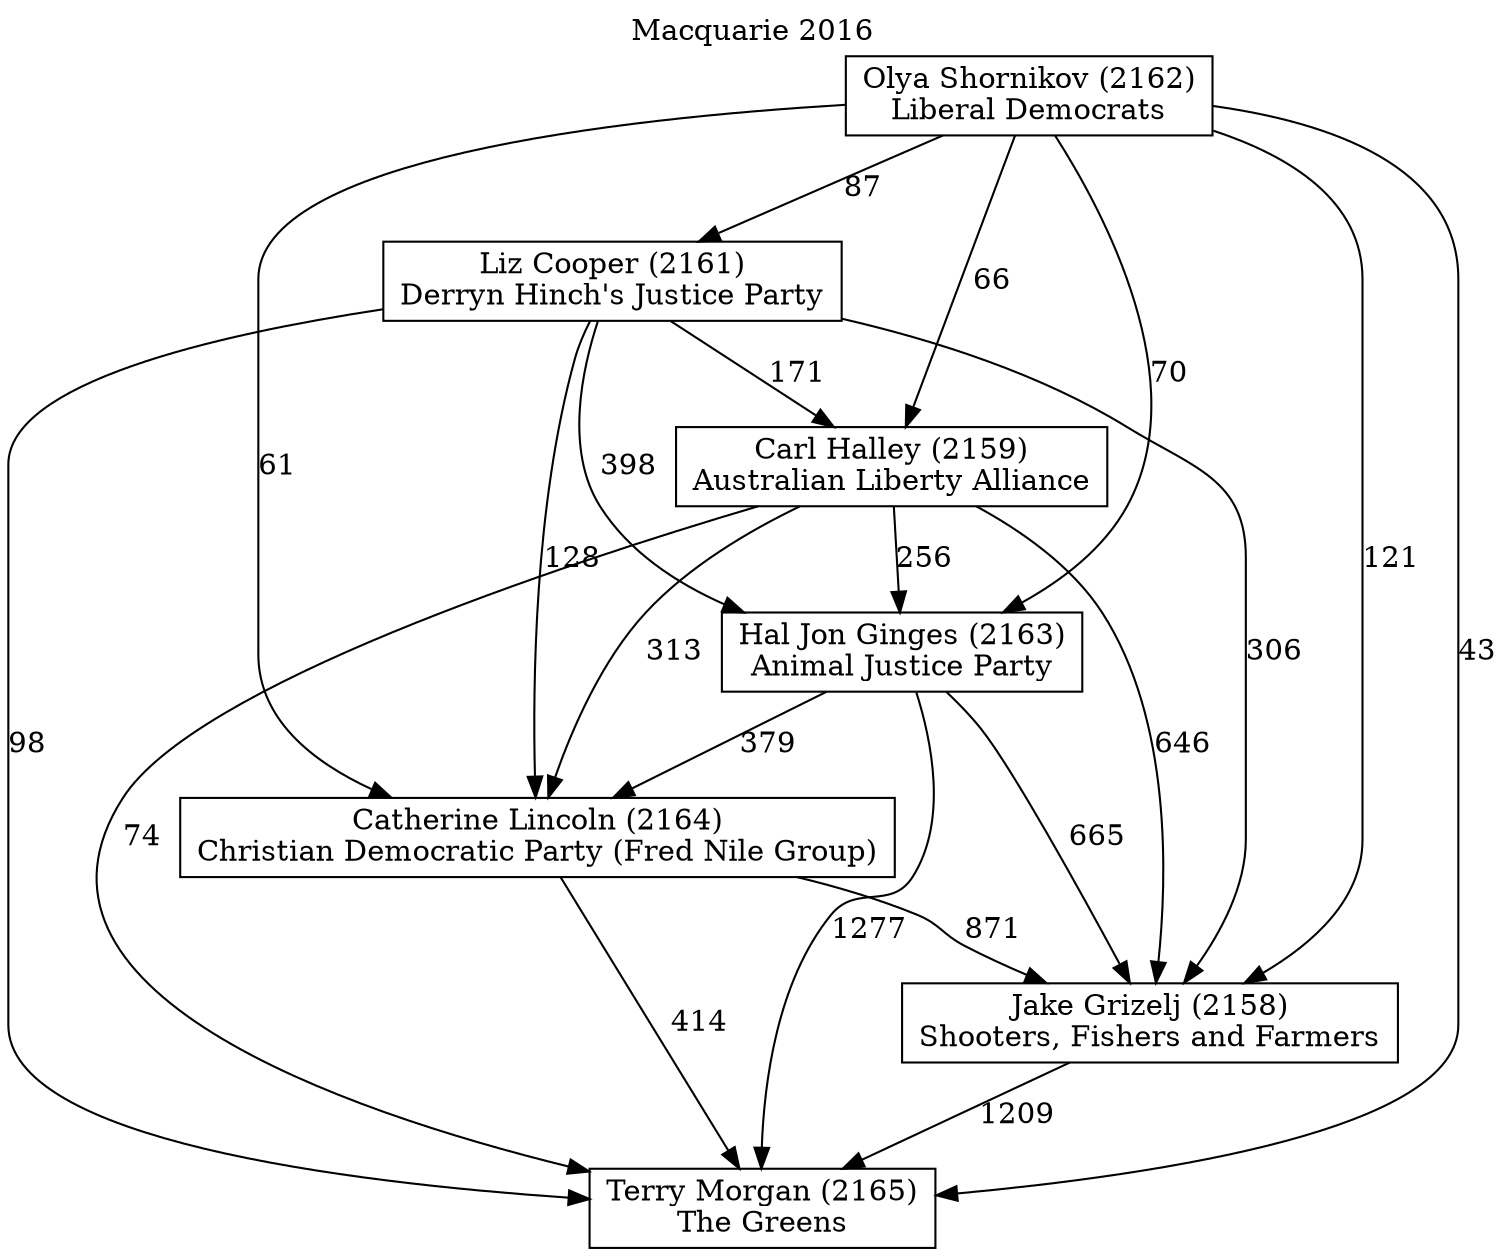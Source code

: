 // House preference flow
digraph "Terry Morgan (2165)_Macquarie_2016" {
	graph [label="Macquarie 2016" labelloc=t mclimit=10]
	node [shape=box]
	"Carl Halley (2159)" [label="Carl Halley (2159)
Australian Liberty Alliance"]
	"Terry Morgan (2165)" [label="Terry Morgan (2165)
The Greens"]
	"Liz Cooper (2161)" [label="Liz Cooper (2161)
Derryn Hinch's Justice Party"]
	"Hal Jon Ginges (2163)" [label="Hal Jon Ginges (2163)
Animal Justice Party"]
	"Olya Shornikov (2162)" [label="Olya Shornikov (2162)
Liberal Democrats"]
	"Catherine Lincoln (2164)" [label="Catherine Lincoln (2164)
Christian Democratic Party (Fred Nile Group)"]
	"Jake Grizelj (2158)" [label="Jake Grizelj (2158)
Shooters, Fishers and Farmers"]
	"Hal Jon Ginges (2163)" -> "Terry Morgan (2165)" [label=1277]
	"Catherine Lincoln (2164)" -> "Terry Morgan (2165)" [label=414]
	"Carl Halley (2159)" -> "Terry Morgan (2165)" [label=74]
	"Catherine Lincoln (2164)" -> "Jake Grizelj (2158)" [label=871]
	"Carl Halley (2159)" -> "Hal Jon Ginges (2163)" [label=256]
	"Carl Halley (2159)" -> "Catherine Lincoln (2164)" [label=313]
	"Olya Shornikov (2162)" -> "Terry Morgan (2165)" [label=43]
	"Liz Cooper (2161)" -> "Hal Jon Ginges (2163)" [label=398]
	"Hal Jon Ginges (2163)" -> "Catherine Lincoln (2164)" [label=379]
	"Jake Grizelj (2158)" -> "Terry Morgan (2165)" [label=1209]
	"Olya Shornikov (2162)" -> "Hal Jon Ginges (2163)" [label=70]
	"Hal Jon Ginges (2163)" -> "Jake Grizelj (2158)" [label=665]
	"Liz Cooper (2161)" -> "Carl Halley (2159)" [label=171]
	"Carl Halley (2159)" -> "Jake Grizelj (2158)" [label=646]
	"Olya Shornikov (2162)" -> "Carl Halley (2159)" [label=66]
	"Liz Cooper (2161)" -> "Jake Grizelj (2158)" [label=306]
	"Liz Cooper (2161)" -> "Terry Morgan (2165)" [label=98]
	"Olya Shornikov (2162)" -> "Liz Cooper (2161)" [label=87]
	"Olya Shornikov (2162)" -> "Catherine Lincoln (2164)" [label=61]
	"Olya Shornikov (2162)" -> "Jake Grizelj (2158)" [label=121]
	"Liz Cooper (2161)" -> "Catherine Lincoln (2164)" [label=128]
}
